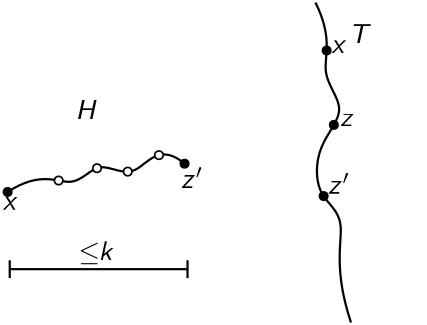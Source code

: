 <?xml version="1.0"?>
<!DOCTYPE ipe SYSTEM "ipe.dtd">
<ipe version="70218" creator="Ipe 7.2.24">
<info created="D:20211118165136" modified="D:20211119101305"/>
<preamble>\usepackage{sfmath}</preamble>
<ipestyle name="basic">
<symbol name="arrow/arc(spx)">
<path stroke="sym-stroke" fill="sym-stroke" pen="sym-pen">
0 0 m
-1 0.333 l
-1 -0.333 l
h
</path>
</symbol>
<symbol name="arrow/farc(spx)">
<path stroke="sym-stroke" fill="white" pen="sym-pen">
0 0 m
-1 0.333 l
-1 -0.333 l
h
</path>
</symbol>
<symbol name="arrow/ptarc(spx)">
<path stroke="sym-stroke" fill="sym-stroke" pen="sym-pen">
0 0 m
-1 0.333 l
-0.8 0 l
-1 -0.333 l
h
</path>
</symbol>
<symbol name="arrow/fptarc(spx)">
<path stroke="sym-stroke" fill="white" pen="sym-pen">
0 0 m
-1 0.333 l
-0.8 0 l
-1 -0.333 l
h
</path>
</symbol>
<symbol name="mark/circle(sx)" transformations="translations">
<path fill="sym-stroke">
0.6 0 0 0.6 0 0 e
0.4 0 0 0.4 0 0 e
</path>
</symbol>
<symbol name="mark/disk(sx)" transformations="translations">
<path fill="sym-stroke">
0.6 0 0 0.6 0 0 e
</path>
</symbol>
<symbol name="mark/fdisk(sfx)" transformations="translations">
<group>
<path fill="sym-fill">
0.5 0 0 0.5 0 0 e
</path>
<path fill="sym-stroke" fillrule="eofill">
0.6 0 0 0.6 0 0 e
0.4 0 0 0.4 0 0 e
</path>
</group>
</symbol>
<symbol name="mark/box(sx)" transformations="translations">
<path fill="sym-stroke" fillrule="eofill">
-0.6 -0.6 m
0.6 -0.6 l
0.6 0.6 l
-0.6 0.6 l
h
-0.4 -0.4 m
0.4 -0.4 l
0.4 0.4 l
-0.4 0.4 l
h
</path>
</symbol>
<symbol name="mark/square(sx)" transformations="translations">
<path fill="sym-stroke">
-0.6 -0.6 m
0.6 -0.6 l
0.6 0.6 l
-0.6 0.6 l
h
</path>
</symbol>
<symbol name="mark/fsquare(sfx)" transformations="translations">
<group>
<path fill="sym-fill">
-0.5 -0.5 m
0.5 -0.5 l
0.5 0.5 l
-0.5 0.5 l
h
</path>
<path fill="sym-stroke" fillrule="eofill">
-0.6 -0.6 m
0.6 -0.6 l
0.6 0.6 l
-0.6 0.6 l
h
-0.4 -0.4 m
0.4 -0.4 l
0.4 0.4 l
-0.4 0.4 l
h
</path>
</group>
</symbol>
<symbol name="mark/cross(sx)" transformations="translations">
<group>
<path fill="sym-stroke">
-0.43 -0.57 m
0.57 0.43 l
0.43 0.57 l
-0.57 -0.43 l
h
</path>
<path fill="sym-stroke">
-0.43 0.57 m
0.57 -0.43 l
0.43 -0.57 l
-0.57 0.43 l
h
</path>
</group>
</symbol>
<symbol name="arrow/fnormal(spx)">
<path stroke="sym-stroke" fill="white" pen="sym-pen">
0 0 m
-1 0.333 l
-1 -0.333 l
h
</path>
</symbol>
<symbol name="arrow/pointed(spx)">
<path stroke="sym-stroke" fill="sym-stroke" pen="sym-pen">
0 0 m
-1 0.333 l
-0.8 0 l
-1 -0.333 l
h
</path>
</symbol>
<symbol name="arrow/fpointed(spx)">
<path stroke="sym-stroke" fill="white" pen="sym-pen">
0 0 m
-1 0.333 l
-0.8 0 l
-1 -0.333 l
h
</path>
</symbol>
<symbol name="arrow/linear(spx)">
<path stroke="sym-stroke" pen="sym-pen">
-1 0.333 m
0 0 l
-1 -0.333 l
</path>
</symbol>
<symbol name="arrow/fdouble(spx)">
<path stroke="sym-stroke" fill="white" pen="sym-pen">
0 0 m
-1 0.333 l
-1 -0.333 l
h
-1 0 m
-2 0.333 l
-2 -0.333 l
h
</path>
</symbol>
<symbol name="arrow/double(spx)">
<path stroke="sym-stroke" fill="sym-stroke" pen="sym-pen">
0 0 m
-1 0.333 l
-1 -0.333 l
h
-1 0 m
-2 0.333 l
-2 -0.333 l
h
</path>
</symbol>
<symbol name="arrow/mid-normal(spx)">
<path stroke="sym-stroke" fill="sym-stroke" pen="sym-pen">
0.5 0 m
-0.5 0.333 l
-0.5 -0.333 l
h
</path>
</symbol>
<symbol name="arrow/mid-fnormal(spx)">
<path stroke="sym-stroke" fill="white" pen="sym-pen">
0.5 0 m
-0.5 0.333 l
-0.5 -0.333 l
h
</path>
</symbol>
<symbol name="arrow/mid-pointed(spx)">
<path stroke="sym-stroke" fill="sym-stroke" pen="sym-pen">
0.5 0 m
-0.5 0.333 l
-0.3 0 l
-0.5 -0.333 l
h
</path>
</symbol>
<symbol name="arrow/mid-fpointed(spx)">
<path stroke="sym-stroke" fill="white" pen="sym-pen">
0.5 0 m
-0.5 0.333 l
-0.3 0 l
-0.5 -0.333 l
h
</path>
</symbol>
<symbol name="arrow/mid-double(spx)">
<path stroke="sym-stroke" fill="sym-stroke" pen="sym-pen">
1 0 m
0 0.333 l
0 -0.333 l
h
0 0 m
-1 0.333 l
-1 -0.333 l
h
</path>
</symbol>
<symbol name="arrow/mid-fdouble(spx)">
<path stroke="sym-stroke" fill="white" pen="sym-pen">
1 0 m
0 0.333 l
0 -0.333 l
h
0 0 m
-1 0.333 l
-1 -0.333 l
h
</path>
</symbol>
<anglesize name="22.5 deg" value="22.5"/>
<anglesize name="30 deg" value="30"/>
<anglesize name="45 deg" value="45"/>
<anglesize name="60 deg" value="60"/>
<anglesize name="90 deg" value="90"/>
<arrowsize name="large" value="10"/>
<arrowsize name="small" value="5"/>
<arrowsize name="tiny" value="3"/>
<color name="blue" value="0 0 1"/>
<color name="brown" value="0.647 0.165 0.165"/>
<color name="darkblue" value="0 0 0.545"/>
<color name="darkcyan" value="0 0.545 0.545"/>
<color name="darkgray" value="0.663"/>
<color name="darkgreen" value="0 0.392 0"/>
<color name="darkmagenta" value="0.545 0 0.545"/>
<color name="darkorange" value="1 0.549 0"/>
<color name="darkred" value="0.545 0 0"/>
<color name="gold" value="1 0.843 0"/>
<color name="gray" value="0.745"/>
<color name="green" value="0 1 0"/>
<color name="lightblue" value="0.678 0.847 0.902"/>
<color name="lightcyan" value="0.878 1 1"/>
<color name="lightgray" value="0.827"/>
<color name="lightgreen" value="0.565 0.933 0.565"/>
<color name="lightyellow" value="1 1 0.878"/>
<color name="navy" value="0 0 0.502"/>
<color name="orange" value="1 0.647 0"/>
<color name="pink" value="1 0.753 0.796"/>
<color name="purple" value="0.627 0.125 0.941"/>
<color name="red" value="1 0 0"/>
<color name="seagreen" value="0.18 0.545 0.341"/>
<color name="turquoise" value="0.251 0.878 0.816"/>
<color name="violet" value="0.933 0.51 0.933"/>
<color name="yellow" value="1 1 0"/>
<dashstyle name="dash dot dotted" value="[4 2 1 2 1 2] 0"/>
<dashstyle name="dash dotted" value="[4 2 1 2] 0"/>
<dashstyle name="dashed" value="[4] 0"/>
<dashstyle name="dotted" value="[1 3] 0"/>
<gridsize name="10 pts (~3.5 mm)" value="10"/>
<gridsize name="14 pts (~5 mm)" value="14"/>
<gridsize name="16 pts (~6 mm)" value="16"/>
<gridsize name="20 pts (~7 mm)" value="20"/>
<gridsize name="28 pts (~10 mm)" value="28"/>
<gridsize name="32 pts (~12 mm)" value="32"/>
<gridsize name="4 pts" value="4"/>
<gridsize name="56 pts (~20 mm)" value="56"/>
<gridsize name="8 pts (~3 mm)" value="8"/>
<opacity name="10%" value="0.1"/>
<opacity name="30%" value="0.3"/>
<opacity name="50%" value="0.5"/>
<opacity name="75%" value="0.75"/>
<pen name="fat" value="1.2"/>
<pen name="heavier" value="0.8"/>
<pen name="ultrafat" value="2"/>
<symbolsize name="large" value="5"/>
<symbolsize name="small" value="2"/>
<symbolsize name="tiny" value="1.1"/>
<textsize name="Huge" value="\Huge"/>
<textsize name="LARGE" value="\LARGE"/>
<textsize name="Large" value="\Large"/>
<textsize name="footnote" value="\footnotesize"/>
<textsize name="huge" value="\huge"/>
<textsize name="large" value="\large"/>
<textsize name="small" value="\small"/>
<textsize name="tiny" value="\tiny"/>
<textstyle name="center" begin="\begin{center}" end="\end{center}"/>
<textstyle name="item" begin="\begin{itemize}\item{}" end="\end{itemize}"/>
<textstyle name="itemize" begin="\begin{itemize}" end="\end{itemize}"/>
<tiling name="falling" angle="-60" step="4" width="1"/>
<tiling name="rising" angle="30" step="4" width="1"/>
</ipestyle>
<page>
<layer name="alpha"/>
<layer name="good-case"/>
<layer name="bad-case"/>
<layer name="H'"/>
<view layers="alpha good-case" active="alpha"/>
<view layers="alpha bad-case" active="bad-case"/>
<view layers="alpha bad-case H'" active="H'"/>
<path layer="good-case" matrix="0.4 0 0 0.4 193.099 364.8" stroke="black" pen="heavier">
320 752 m
336 720
320 688
352 656
320 624
320 576
352 560
336 512
352 464 c
</path>
<use matrix="0.4 0 0 0.4 193.099 364.8" name="mark/disk(sx)" pos="327.391 577.8" size="normal" stroke="black"/>
<use matrix="0.4 0 0 0.4 193.099 364.8" name="mark/disk(sx)" pos="330.079 708.771" size="normal" stroke="black"/>
<text matrix="0.4 0 0 0.4 191.099 364" transformations="translations" pos="339.207 708.391" stroke="black" type="label" width="5.507" height="4.428" depth="0" valign="baseline" style="math">x</text>
<use matrix="0.4 0 0 0.4 193.099 364.8" name="mark/disk(sx)" pos="336.583 641.838" size="normal" stroke="black"/>
<text matrix="0.4 0 0 0.4 190.299 364.8" transformations="translations" pos="349.071 640.543" stroke="black" type="label" width="5.203" height="4.428" depth="0" valign="baseline" style="math">z</text>
<text matrix="0.4 0 0 0.4 189.899 364.4" transformations="translations" pos="339.207 580.765" stroke="black" type="label" width="7.998" height="7.49" depth="0" valign="baseline" style="math">z&apos;</text>
<text layer="alpha" matrix="0.4 0 0 0.4 187.899 365.6" transformations="translations" pos="363.119 713.472" stroke="black" type="label" width="8.112" height="6.918" depth="0" valign="baseline" style="math">T</text>
<text matrix="0.8 0 0 0.8 79.0527 92.8" transformations="translations" pos="194.545 663.558" stroke="black" type="label" width="7.863" height="6.918" depth="0" valign="baseline" style="math">H</text>
<use matrix="0.8 0 0 0.8 57.4527 121.6" name="mark/disk(sx)" pos="191.047 594.738" size="normal" stroke="black"/>
<use matrix="0.8 0 0 0.8 57.4527 121.6" name="mark/disk(sx)" pos="270.661 607.471" size="normal" stroke="black"/>
<text matrix="0.8 0 0 0.8 57.4527 121.6" transformations="translations" pos="188.866 586.743" stroke="black" type="label" width="5.507" height="4.428" depth="0" valign="baseline" style="math">x</text>
<text matrix="0.8 0 0 0.8 53.4527 123.2" transformations="translations" pos="274.049 594.514" stroke="black" type="label" width="7.998" height="7.49" depth="0" valign="baseline" style="math">z&apos;</text>
<path matrix="0.8 0 0 0.2 57.4527 457.6" stroke="black" pen="heavier">
192 560 m
272 560 l
</path>
<path matrix="0.8 0 0 0.2 57.4527 457.6" stroke="black" pen="heavier">
192 576 m
192 544 l
</path>
<path matrix="0.8 0 0 0.2 57.4527 457.6" stroke="black" pen="heavier">
272 576 m
272 544 l
</path>
<text matrix="0.8 0 0 0.8 63.0527 124.8" transformations="translations" pos="224 560" stroke="black" type="label" width="12.896" height="6.923" depth="1.35" halign="center" valign="baseline" style="math">\le\!\!k</text>
<path layer="bad-case" matrix="0.8 0 0 0.8 -26.8805 117.942" stroke="black" pen="heavier">
460.753 667.569 m
444.146 650.481
458.827 636.762
447.515 629.542 c
</path>
<use matrix="0.8 0 0 0.8 -26.8805 117.942" name="mark/disk(sx)" pos="447.515 629.542" size="normal" stroke="black"/>
<path matrix="0.8 0 0 0.8 -26.8805 117.942" stroke="black" pen="heavier">
447.515 629.542 m
418.153 611.732
432.112 591.515
407.082 584.054
411.895 572.261 c
</path>
<path matrix="0.8 0 0 0.8 -26.8805 117.942" stroke="black" pen="heavier">
447.515 629.542 m
491.078 614.138
469.176 603.308
483.376 589.83
470.62 577.796 c
</path>
<use matrix="0.8 0 0 0.8 -26.8805 117.942" name="mark/disk(sx)" pos="411.895 572.261" size="normal" stroke="black"/>
<use matrix="0.8 0 0 0.8 -26.8805 117.942" name="mark/disk(sx)" pos="470.62 577.796" size="normal" stroke="black"/>
<text matrix="0.8 0 0 0.8 -20.4805 115.542" transformations="translations" pos="437.648 635.799" stroke="black" type="label" width="5.203" height="4.428" depth="0" halign="right" valign="baseline" style="math">z</text>
<text matrix="0.8 0 0 0.8 -20.4805 117.142" transformations="translations" pos="400.824 573.464" stroke="black" type="label" width="5.507" height="4.428" depth="0" halign="right" valign="top" style="math">x</text>
<text matrix="0.8 0 0 0.8 -32.4805 116.342" transformations="translations" pos="480.488 578.999" stroke="black" type="label" width="7.998" height="7.49" depth="0" valign="top" style="math">z&apos;</text>
<path layer="alpha" matrix="0.8 0 0 0.8 57.4527 121.6" stroke="black" pen="heavier">
191.047 594.738 m
205.635 604.271
221.038 593.921
231.628 610.769
248.716 597.772
259.306 617.026
270.661 607.471 c
</path>
<use matrix="0.8 0 0 0.8 57.4527 121.6" name="mark/fdisk(sfx)" pos="214.011 599.895" size="normal" stroke="black"/>
<use matrix="0.8 0 0 0.8 57.4527 121.6" name="mark/fdisk(sfx)" pos="231.278 605.436" size="normal" stroke="black" fill="white"/>
<use matrix="0.8 0 0 0.8 57.4527 121.6" name="mark/fdisk(sfx)" pos="245.094 603.899" size="normal" stroke="black" fill="white"/>
<use matrix="0.8 0 0 0.8 57.4527 121.6" name="mark/fdisk(sfx)" pos="259.152 611.312" size="normal" stroke="black" fill="white"/>
<path layer="bad-case" matrix="0.8 0 0 0.8 57.4527 121.6" stroke="orange" pen="ultrafat" cap="1">
191.047 594.738 m
205.635 604.271
221.038 593.921
231.628 610.769
248.716 597.772
259.306 617.026
270.661 607.471 c
</path>
<path layer="H'" matrix="0.8 0 0 0.8 57.4527 121.6" stroke="black" pen="heavier" cap="1">
191.047 594.738 m
236.682 583.091
270.661 607.471 c
</path>
<text matrix="0.8 0 0 0.8 79.053 92.8001" transformations="translations" pos="194.545 663.558" stroke="black" type="label" width="10.658" height="7.49" depth="0" valign="baseline" style="math">H&apos;</text>
</page>
</ipe>
